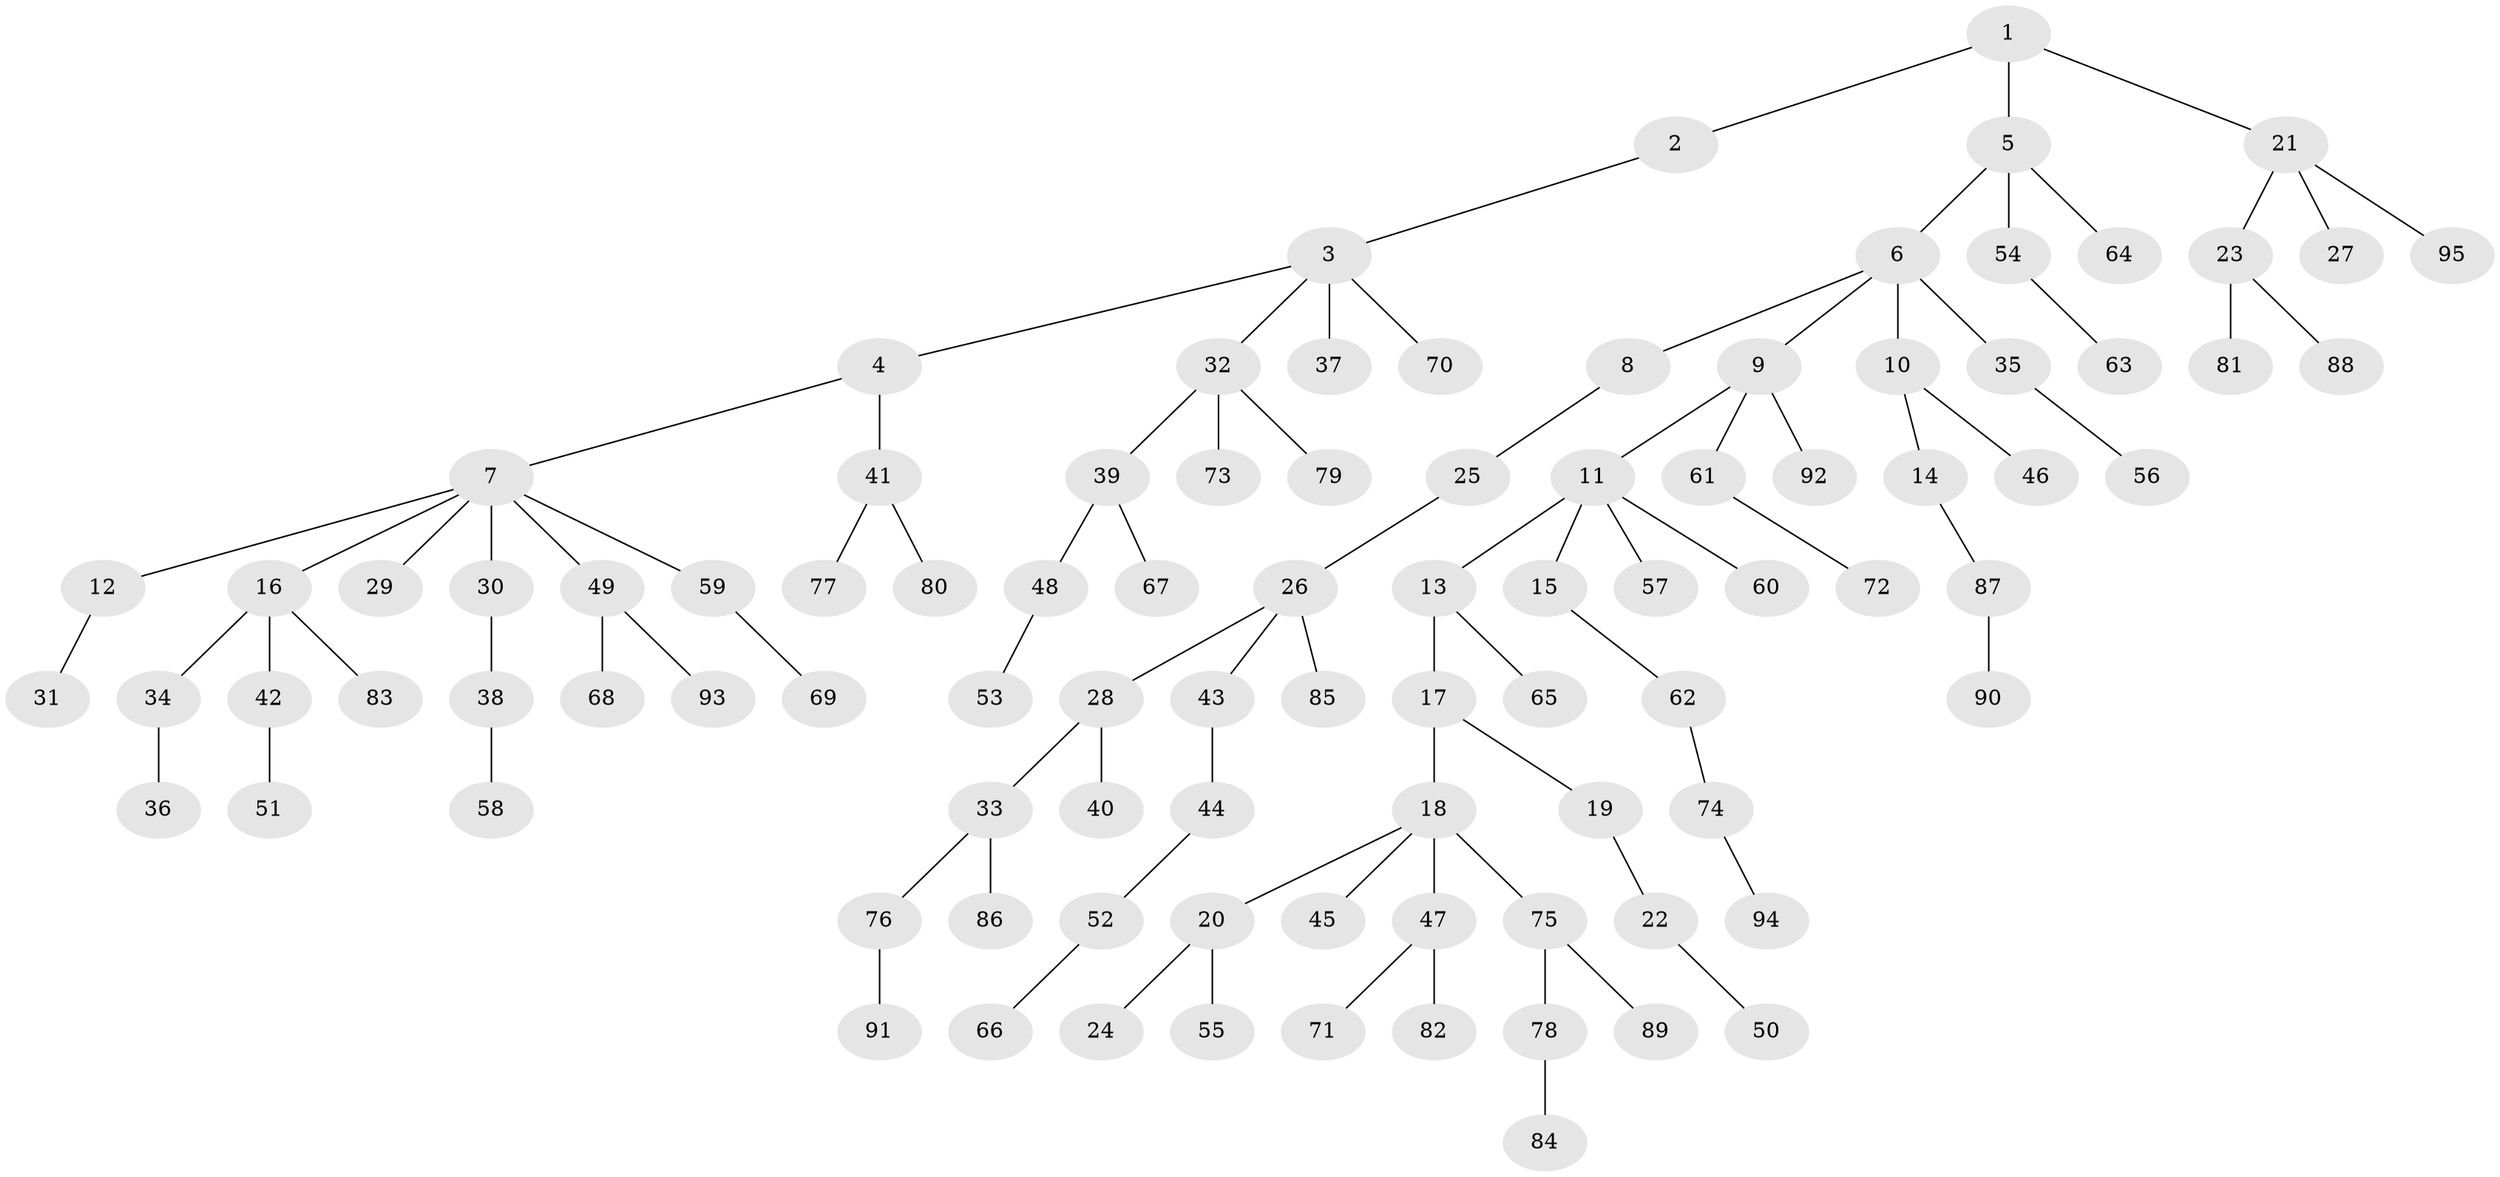 // coarse degree distribution, {3: 0.125, 4: 0.046875, 5: 0.015625, 7: 0.03125, 2: 0.25, 1: 0.515625, 6: 0.015625}
// Generated by graph-tools (version 1.1) at 2025/24/03/03/25 07:24:05]
// undirected, 95 vertices, 94 edges
graph export_dot {
graph [start="1"]
  node [color=gray90,style=filled];
  1;
  2;
  3;
  4;
  5;
  6;
  7;
  8;
  9;
  10;
  11;
  12;
  13;
  14;
  15;
  16;
  17;
  18;
  19;
  20;
  21;
  22;
  23;
  24;
  25;
  26;
  27;
  28;
  29;
  30;
  31;
  32;
  33;
  34;
  35;
  36;
  37;
  38;
  39;
  40;
  41;
  42;
  43;
  44;
  45;
  46;
  47;
  48;
  49;
  50;
  51;
  52;
  53;
  54;
  55;
  56;
  57;
  58;
  59;
  60;
  61;
  62;
  63;
  64;
  65;
  66;
  67;
  68;
  69;
  70;
  71;
  72;
  73;
  74;
  75;
  76;
  77;
  78;
  79;
  80;
  81;
  82;
  83;
  84;
  85;
  86;
  87;
  88;
  89;
  90;
  91;
  92;
  93;
  94;
  95;
  1 -- 2;
  1 -- 5;
  1 -- 21;
  2 -- 3;
  3 -- 4;
  3 -- 32;
  3 -- 37;
  3 -- 70;
  4 -- 7;
  4 -- 41;
  5 -- 6;
  5 -- 54;
  5 -- 64;
  6 -- 8;
  6 -- 9;
  6 -- 10;
  6 -- 35;
  7 -- 12;
  7 -- 16;
  7 -- 29;
  7 -- 30;
  7 -- 49;
  7 -- 59;
  8 -- 25;
  9 -- 11;
  9 -- 61;
  9 -- 92;
  10 -- 14;
  10 -- 46;
  11 -- 13;
  11 -- 15;
  11 -- 57;
  11 -- 60;
  12 -- 31;
  13 -- 17;
  13 -- 65;
  14 -- 87;
  15 -- 62;
  16 -- 34;
  16 -- 42;
  16 -- 83;
  17 -- 18;
  17 -- 19;
  18 -- 20;
  18 -- 45;
  18 -- 47;
  18 -- 75;
  19 -- 22;
  20 -- 24;
  20 -- 55;
  21 -- 23;
  21 -- 27;
  21 -- 95;
  22 -- 50;
  23 -- 81;
  23 -- 88;
  25 -- 26;
  26 -- 28;
  26 -- 43;
  26 -- 85;
  28 -- 33;
  28 -- 40;
  30 -- 38;
  32 -- 39;
  32 -- 73;
  32 -- 79;
  33 -- 76;
  33 -- 86;
  34 -- 36;
  35 -- 56;
  38 -- 58;
  39 -- 48;
  39 -- 67;
  41 -- 77;
  41 -- 80;
  42 -- 51;
  43 -- 44;
  44 -- 52;
  47 -- 71;
  47 -- 82;
  48 -- 53;
  49 -- 68;
  49 -- 93;
  52 -- 66;
  54 -- 63;
  59 -- 69;
  61 -- 72;
  62 -- 74;
  74 -- 94;
  75 -- 78;
  75 -- 89;
  76 -- 91;
  78 -- 84;
  87 -- 90;
}
